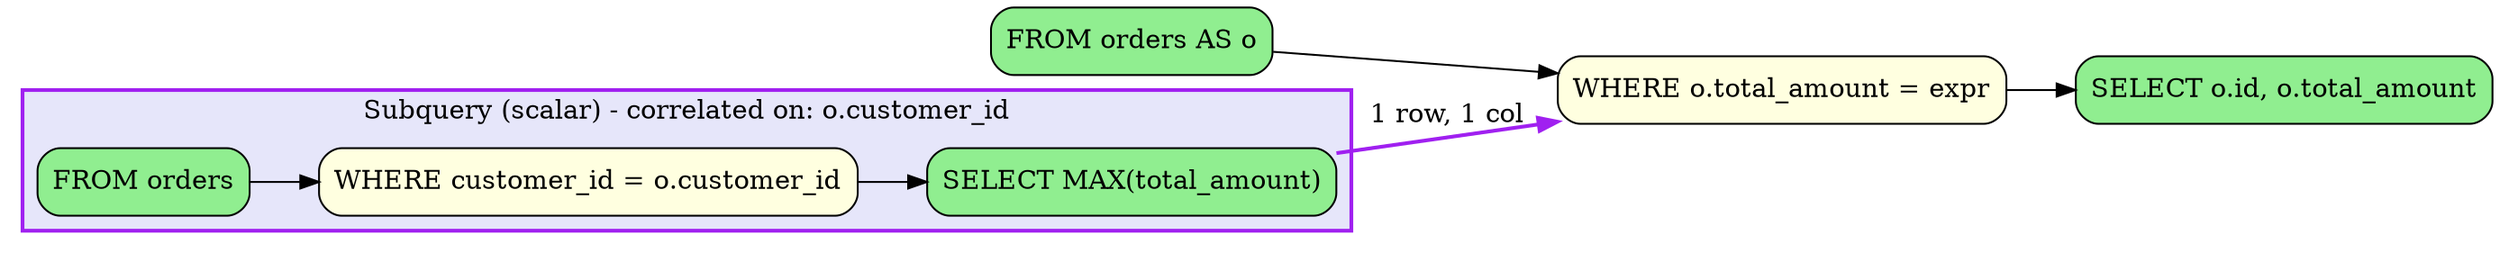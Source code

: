 digraph sqloflow {
  rankdir=LR;
  node [shape=box, style=rounded];

  // Node definitions
  node_0 [label="FROM orders AS o", fillcolor=lightgreen, style="filled,rounded"];
  node_3 [label="SELECT o.id, o.total_amount", fillcolor=lightgreen, style="filled,rounded"];
  node_1 [label="WHERE o.total_amount = expr", fillcolor=lightyellow, style="filled,rounded"];

  // Subquery 1
  subgraph cluster_node_2 {
    label="Subquery (scalar) - correlated on: o.customer_id";
    style=filled;
    fillcolor=lavender;
    color=purple;
    penwidth=2;
    subq_2_node_0 [label="FROM orders", fillcolor=lightgreen, style="filled,rounded"];
    subq_2_node_1 [label="WHERE customer_id = o.customer_id", fillcolor=lightyellow, style="filled,rounded"];
    subq_2_node_2 [label="SELECT MAX(total_amount)", fillcolor=lightgreen, style="filled,rounded"];
    subq_2_node_0 -> subq_2_node_1 [color=black];
    subq_2_node_1 -> subq_2_node_2 [color=black];
  }
  subq_2_node_2 -> node_1 [color=purple, style=bold, label="1 row, 1 col"];

  // Edges
  node_0 -> node_1 [color=black];
  node_1 -> node_3 [color=black];
}